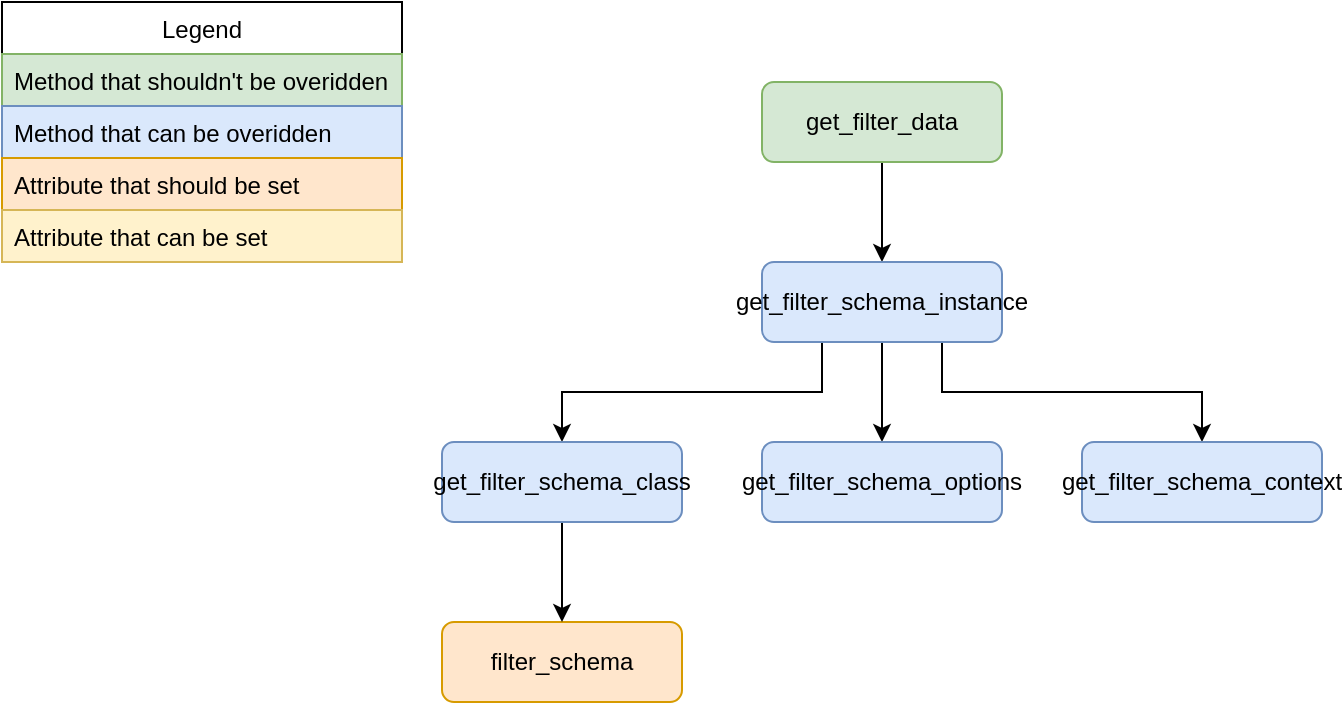 <mxfile version="15.2.9" type="device"><diagram id="feOm6Yy4LBZRzj9rg0ov" name="Page-1"><mxGraphModel dx="788" dy="533" grid="1" gridSize="10" guides="1" tooltips="1" connect="1" arrows="1" fold="1" page="1" pageScale="1" pageWidth="1200" pageHeight="1920" math="0" shadow="0"><root><mxCell id="0"/><mxCell id="1" parent="0"/><mxCell id="rdjsUFx3XcIFtHfqyPuv-22" value="Legend" style="swimlane;fontStyle=0;childLayout=stackLayout;horizontal=1;startSize=26;horizontalStack=0;resizeParent=1;resizeParentMax=0;resizeLast=0;collapsible=1;marginBottom=0;" vertex="1" parent="1"><mxGeometry x="200" y="200" width="200" height="104" as="geometry"/></mxCell><mxCell id="rdjsUFx3XcIFtHfqyPuv-23" value="Method that shouldn't be overidden" style="text;strokeColor=#82b366;fillColor=#d5e8d4;align=left;verticalAlign=top;spacingLeft=4;spacingRight=4;overflow=hidden;rotatable=0;points=[[0,0.5],[1,0.5]];portConstraint=eastwest;" vertex="1" parent="rdjsUFx3XcIFtHfqyPuv-22"><mxGeometry y="26" width="200" height="26" as="geometry"/></mxCell><mxCell id="rdjsUFx3XcIFtHfqyPuv-24" value="Method that can be overidden" style="text;strokeColor=#6c8ebf;fillColor=#dae8fc;align=left;verticalAlign=top;spacingLeft=4;spacingRight=4;overflow=hidden;rotatable=0;points=[[0,0.5],[1,0.5]];portConstraint=eastwest;" vertex="1" parent="rdjsUFx3XcIFtHfqyPuv-22"><mxGeometry y="52" width="200" height="26" as="geometry"/></mxCell><mxCell id="rdjsUFx3XcIFtHfqyPuv-25" value="Attribute that should be set" style="text;strokeColor=#d79b00;fillColor=#ffe6cc;align=left;verticalAlign=top;spacingLeft=4;spacingRight=4;overflow=hidden;rotatable=0;points=[[0,0.5],[1,0.5]];portConstraint=eastwest;" vertex="1" parent="rdjsUFx3XcIFtHfqyPuv-22"><mxGeometry y="78" width="200" height="26" as="geometry"/></mxCell><mxCell id="rdjsUFx3XcIFtHfqyPuv-26" value="Attribute that can be set" style="text;strokeColor=#d6b656;fillColor=#fff2cc;align=left;verticalAlign=top;spacingLeft=4;spacingRight=4;overflow=hidden;rotatable=0;points=[[0,0.5],[1,0.5]];portConstraint=eastwest;" vertex="1" parent="1"><mxGeometry x="200" y="304" width="200" height="26" as="geometry"/></mxCell><mxCell id="rdjsUFx3XcIFtHfqyPuv-27" style="edgeStyle=orthogonalEdgeStyle;rounded=0;orthogonalLoop=1;jettySize=auto;html=1;exitX=0.5;exitY=1;exitDx=0;exitDy=0;entryX=0.5;entryY=0;entryDx=0;entryDy=0;" edge="1" parent="1" source="rdjsUFx3XcIFtHfqyPuv-28" target="rdjsUFx3XcIFtHfqyPuv-32"><mxGeometry relative="1" as="geometry"/></mxCell><mxCell id="rdjsUFx3XcIFtHfqyPuv-28" value="get_filter_data" style="rounded=1;whiteSpace=wrap;html=1;fillColor=#d5e8d4;strokeColor=#82b366;" vertex="1" parent="1"><mxGeometry x="580" y="240" width="120" height="40" as="geometry"/></mxCell><mxCell id="rdjsUFx3XcIFtHfqyPuv-29" style="edgeStyle=orthogonalEdgeStyle;rounded=0;orthogonalLoop=1;jettySize=auto;html=1;exitX=0.25;exitY=1;exitDx=0;exitDy=0;entryX=0.5;entryY=0;entryDx=0;entryDy=0;" edge="1" parent="1" source="rdjsUFx3XcIFtHfqyPuv-32" target="rdjsUFx3XcIFtHfqyPuv-35"><mxGeometry relative="1" as="geometry"/></mxCell><mxCell id="rdjsUFx3XcIFtHfqyPuv-30" style="edgeStyle=orthogonalEdgeStyle;rounded=0;orthogonalLoop=1;jettySize=auto;html=1;exitX=0.5;exitY=1;exitDx=0;exitDy=0;entryX=0.5;entryY=0;entryDx=0;entryDy=0;" edge="1" parent="1" source="rdjsUFx3XcIFtHfqyPuv-32" target="rdjsUFx3XcIFtHfqyPuv-36"><mxGeometry relative="1" as="geometry"/></mxCell><mxCell id="rdjsUFx3XcIFtHfqyPuv-31" style="edgeStyle=orthogonalEdgeStyle;rounded=0;orthogonalLoop=1;jettySize=auto;html=1;exitX=0.75;exitY=1;exitDx=0;exitDy=0;entryX=0.5;entryY=0;entryDx=0;entryDy=0;" edge="1" parent="1" source="rdjsUFx3XcIFtHfqyPuv-32" target="rdjsUFx3XcIFtHfqyPuv-37"><mxGeometry relative="1" as="geometry"/></mxCell><mxCell id="rdjsUFx3XcIFtHfqyPuv-32" value="get_filter_schema_instance" style="rounded=1;whiteSpace=wrap;html=1;fillColor=#dae8fc;strokeColor=#6c8ebf;" vertex="1" parent="1"><mxGeometry x="580" y="330" width="120" height="40" as="geometry"/></mxCell><mxCell id="rdjsUFx3XcIFtHfqyPuv-33" value="filter_schema" style="rounded=1;whiteSpace=wrap;html=1;fillColor=#ffe6cc;strokeColor=#d79b00;" vertex="1" parent="1"><mxGeometry x="420" y="510" width="120" height="40" as="geometry"/></mxCell><mxCell id="rdjsUFx3XcIFtHfqyPuv-34" style="edgeStyle=orthogonalEdgeStyle;rounded=0;orthogonalLoop=1;jettySize=auto;html=1;exitX=0.5;exitY=1;exitDx=0;exitDy=0;entryX=0.5;entryY=0;entryDx=0;entryDy=0;" edge="1" parent="1" source="rdjsUFx3XcIFtHfqyPuv-35" target="rdjsUFx3XcIFtHfqyPuv-33"><mxGeometry relative="1" as="geometry"/></mxCell><mxCell id="rdjsUFx3XcIFtHfqyPuv-35" value="get_filter_schema_class" style="rounded=1;whiteSpace=wrap;html=1;fillColor=#dae8fc;strokeColor=#6c8ebf;" vertex="1" parent="1"><mxGeometry x="420" y="420" width="120" height="40" as="geometry"/></mxCell><mxCell id="rdjsUFx3XcIFtHfqyPuv-36" value="get_filter_schema_options" style="rounded=1;whiteSpace=wrap;html=1;fillColor=#dae8fc;strokeColor=#6c8ebf;" vertex="1" parent="1"><mxGeometry x="580" y="420" width="120" height="40" as="geometry"/></mxCell><mxCell id="rdjsUFx3XcIFtHfqyPuv-37" value="get_filter_schema_context" style="rounded=1;whiteSpace=wrap;html=1;fillColor=#dae8fc;strokeColor=#6c8ebf;" vertex="1" parent="1"><mxGeometry x="740" y="420" width="120" height="40" as="geometry"/></mxCell></root></mxGraphModel></diagram></mxfile>